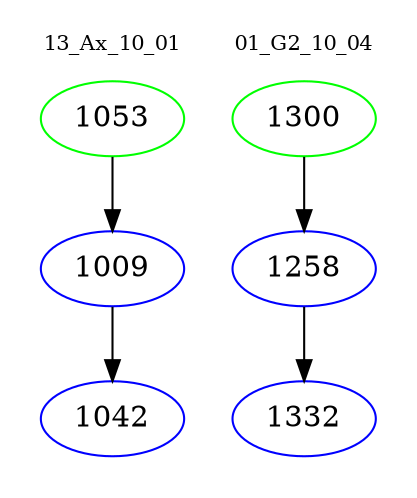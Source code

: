 digraph{
subgraph cluster_0 {
color = white
label = "13_Ax_10_01";
fontsize=10;
T0_1053 [label="1053", color="green"]
T0_1053 -> T0_1009 [color="black"]
T0_1009 [label="1009", color="blue"]
T0_1009 -> T0_1042 [color="black"]
T0_1042 [label="1042", color="blue"]
}
subgraph cluster_1 {
color = white
label = "01_G2_10_04";
fontsize=10;
T1_1300 [label="1300", color="green"]
T1_1300 -> T1_1258 [color="black"]
T1_1258 [label="1258", color="blue"]
T1_1258 -> T1_1332 [color="black"]
T1_1332 [label="1332", color="blue"]
}
}
